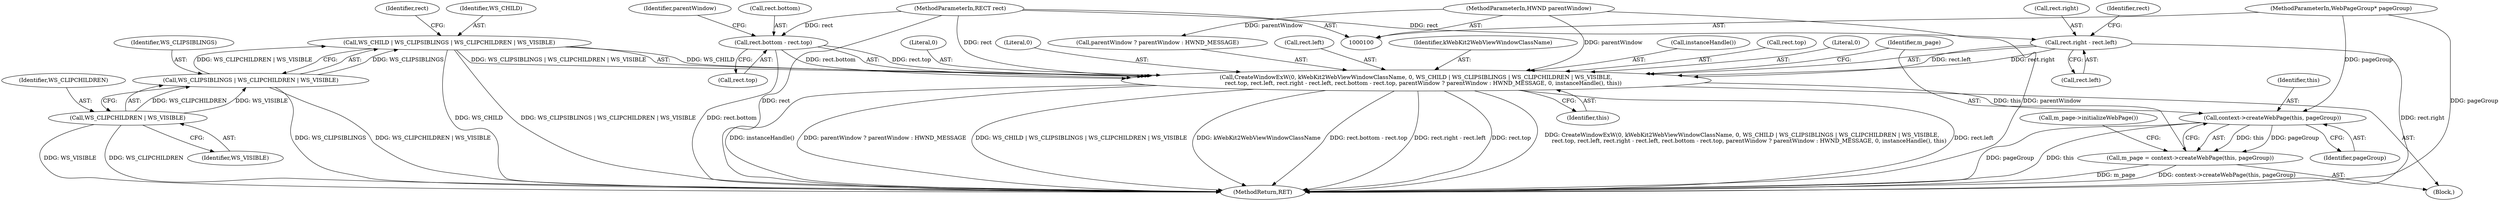digraph "0_Chrome_df831400bcb63db4259b5858281b1727ba972a2a_1@API" {
"1000147" [label="(Call,context->createWebPage(this, pageGroup))"];
"1000107" [label="(Call,CreateWindowExW(0, kWebKit2WebViewWindowClassName, 0, WS_CHILD | WS_CLIPSIBLINGS | WS_CLIPCHILDREN | WS_VISIBLE,\n        rect.top, rect.left, rect.right - rect.left, rect.bottom - rect.top, parentWindow ? parentWindow : HWND_MESSAGE, 0, instanceHandle(), this))"];
"1000111" [label="(Call,WS_CHILD | WS_CLIPSIBLINGS | WS_CLIPCHILDREN | WS_VISIBLE)"];
"1000113" [label="(Call,WS_CLIPSIBLINGS | WS_CLIPCHILDREN | WS_VISIBLE)"];
"1000115" [label="(Call,WS_CLIPCHILDREN | WS_VISIBLE)"];
"1000131" [label="(Call,rect.bottom - rect.top)"];
"1000101" [label="(MethodParameterIn,RECT rect)"];
"1000124" [label="(Call,rect.right - rect.left)"];
"1000104" [label="(MethodParameterIn,HWND parentWindow)"];
"1000103" [label="(MethodParameterIn,WebPageGroup* pageGroup)"];
"1000145" [label="(Call,m_page = context->createWebPage(this, pageGroup))"];
"1000116" [label="(Identifier,WS_CLIPCHILDREN)"];
"1000143" [label="(Call,instanceHandle())"];
"1000133" [label="(Identifier,rect)"];
"1000124" [label="(Call,rect.right - rect.left)"];
"1000114" [label="(Identifier,WS_CLIPSIBLINGS)"];
"1000128" [label="(Call,rect.left)"];
"1000150" [label="(Call,m_page->initializeWebPage())"];
"1000118" [label="(Call,rect.top)"];
"1000125" [label="(Call,rect.right)"];
"1000115" [label="(Call,WS_CLIPCHILDREN | WS_VISIBLE)"];
"1000119" [label="(Identifier,rect)"];
"1000142" [label="(Literal,0)"];
"1000105" [label="(Block,)"];
"1000162" [label="(MethodReturn,RET)"];
"1000110" [label="(Literal,0)"];
"1000145" [label="(Call,m_page = context->createWebPage(this, pageGroup))"];
"1000138" [label="(Call,parentWindow ? parentWindow : HWND_MESSAGE)"];
"1000108" [label="(Literal,0)"];
"1000144" [label="(Identifier,this)"];
"1000117" [label="(Identifier,WS_VISIBLE)"];
"1000107" [label="(Call,CreateWindowExW(0, kWebKit2WebViewWindowClassName, 0, WS_CHILD | WS_CLIPSIBLINGS | WS_CLIPCHILDREN | WS_VISIBLE,\n        rect.top, rect.left, rect.right - rect.left, rect.bottom - rect.top, parentWindow ? parentWindow : HWND_MESSAGE, 0, instanceHandle(), this))"];
"1000135" [label="(Call,rect.top)"];
"1000103" [label="(MethodParameterIn,WebPageGroup* pageGroup)"];
"1000146" [label="(Identifier,m_page)"];
"1000121" [label="(Call,rect.left)"];
"1000112" [label="(Identifier,WS_CHILD)"];
"1000111" [label="(Call,WS_CHILD | WS_CLIPSIBLINGS | WS_CLIPCHILDREN | WS_VISIBLE)"];
"1000101" [label="(MethodParameterIn,RECT rect)"];
"1000139" [label="(Identifier,parentWindow)"];
"1000148" [label="(Identifier,this)"];
"1000149" [label="(Identifier,pageGroup)"];
"1000113" [label="(Call,WS_CLIPSIBLINGS | WS_CLIPCHILDREN | WS_VISIBLE)"];
"1000109" [label="(Identifier,kWebKit2WebViewWindowClassName)"];
"1000132" [label="(Call,rect.bottom)"];
"1000147" [label="(Call,context->createWebPage(this, pageGroup))"];
"1000131" [label="(Call,rect.bottom - rect.top)"];
"1000104" [label="(MethodParameterIn,HWND parentWindow)"];
"1000147" -> "1000145"  [label="AST: "];
"1000147" -> "1000149"  [label="CFG: "];
"1000148" -> "1000147"  [label="AST: "];
"1000149" -> "1000147"  [label="AST: "];
"1000145" -> "1000147"  [label="CFG: "];
"1000147" -> "1000162"  [label="DDG: pageGroup"];
"1000147" -> "1000162"  [label="DDG: this"];
"1000147" -> "1000145"  [label="DDG: this"];
"1000147" -> "1000145"  [label="DDG: pageGroup"];
"1000107" -> "1000147"  [label="DDG: this"];
"1000103" -> "1000147"  [label="DDG: pageGroup"];
"1000107" -> "1000105"  [label="AST: "];
"1000107" -> "1000144"  [label="CFG: "];
"1000108" -> "1000107"  [label="AST: "];
"1000109" -> "1000107"  [label="AST: "];
"1000110" -> "1000107"  [label="AST: "];
"1000111" -> "1000107"  [label="AST: "];
"1000118" -> "1000107"  [label="AST: "];
"1000121" -> "1000107"  [label="AST: "];
"1000124" -> "1000107"  [label="AST: "];
"1000131" -> "1000107"  [label="AST: "];
"1000138" -> "1000107"  [label="AST: "];
"1000142" -> "1000107"  [label="AST: "];
"1000143" -> "1000107"  [label="AST: "];
"1000144" -> "1000107"  [label="AST: "];
"1000146" -> "1000107"  [label="CFG: "];
"1000107" -> "1000162"  [label="DDG: rect.top"];
"1000107" -> "1000162"  [label="DDG: CreateWindowExW(0, kWebKit2WebViewWindowClassName, 0, WS_CHILD | WS_CLIPSIBLINGS | WS_CLIPCHILDREN | WS_VISIBLE,\n        rect.top, rect.left, rect.right - rect.left, rect.bottom - rect.top, parentWindow ? parentWindow : HWND_MESSAGE, 0, instanceHandle(), this)"];
"1000107" -> "1000162"  [label="DDG: rect.left"];
"1000107" -> "1000162"  [label="DDG: instanceHandle()"];
"1000107" -> "1000162"  [label="DDG: parentWindow ? parentWindow : HWND_MESSAGE"];
"1000107" -> "1000162"  [label="DDG: WS_CHILD | WS_CLIPSIBLINGS | WS_CLIPCHILDREN | WS_VISIBLE"];
"1000107" -> "1000162"  [label="DDG: kWebKit2WebViewWindowClassName"];
"1000107" -> "1000162"  [label="DDG: rect.bottom - rect.top"];
"1000107" -> "1000162"  [label="DDG: rect.right - rect.left"];
"1000111" -> "1000107"  [label="DDG: WS_CHILD"];
"1000111" -> "1000107"  [label="DDG: WS_CLIPSIBLINGS | WS_CLIPCHILDREN | WS_VISIBLE"];
"1000131" -> "1000107"  [label="DDG: rect.top"];
"1000131" -> "1000107"  [label="DDG: rect.bottom"];
"1000101" -> "1000107"  [label="DDG: rect"];
"1000124" -> "1000107"  [label="DDG: rect.left"];
"1000124" -> "1000107"  [label="DDG: rect.right"];
"1000104" -> "1000107"  [label="DDG: parentWindow"];
"1000111" -> "1000113"  [label="CFG: "];
"1000112" -> "1000111"  [label="AST: "];
"1000113" -> "1000111"  [label="AST: "];
"1000119" -> "1000111"  [label="CFG: "];
"1000111" -> "1000162"  [label="DDG: WS_CHILD"];
"1000111" -> "1000162"  [label="DDG: WS_CLIPSIBLINGS | WS_CLIPCHILDREN | WS_VISIBLE"];
"1000113" -> "1000111"  [label="DDG: WS_CLIPSIBLINGS"];
"1000113" -> "1000111"  [label="DDG: WS_CLIPCHILDREN | WS_VISIBLE"];
"1000113" -> "1000115"  [label="CFG: "];
"1000114" -> "1000113"  [label="AST: "];
"1000115" -> "1000113"  [label="AST: "];
"1000113" -> "1000162"  [label="DDG: WS_CLIPSIBLINGS"];
"1000113" -> "1000162"  [label="DDG: WS_CLIPCHILDREN | WS_VISIBLE"];
"1000115" -> "1000113"  [label="DDG: WS_CLIPCHILDREN"];
"1000115" -> "1000113"  [label="DDG: WS_VISIBLE"];
"1000115" -> "1000117"  [label="CFG: "];
"1000116" -> "1000115"  [label="AST: "];
"1000117" -> "1000115"  [label="AST: "];
"1000115" -> "1000162"  [label="DDG: WS_VISIBLE"];
"1000115" -> "1000162"  [label="DDG: WS_CLIPCHILDREN"];
"1000131" -> "1000135"  [label="CFG: "];
"1000132" -> "1000131"  [label="AST: "];
"1000135" -> "1000131"  [label="AST: "];
"1000139" -> "1000131"  [label="CFG: "];
"1000131" -> "1000162"  [label="DDG: rect.bottom"];
"1000101" -> "1000131"  [label="DDG: rect"];
"1000101" -> "1000100"  [label="AST: "];
"1000101" -> "1000162"  [label="DDG: rect"];
"1000101" -> "1000124"  [label="DDG: rect"];
"1000124" -> "1000128"  [label="CFG: "];
"1000125" -> "1000124"  [label="AST: "];
"1000128" -> "1000124"  [label="AST: "];
"1000133" -> "1000124"  [label="CFG: "];
"1000124" -> "1000162"  [label="DDG: rect.right"];
"1000104" -> "1000100"  [label="AST: "];
"1000104" -> "1000162"  [label="DDG: parentWindow"];
"1000104" -> "1000138"  [label="DDG: parentWindow"];
"1000103" -> "1000100"  [label="AST: "];
"1000103" -> "1000162"  [label="DDG: pageGroup"];
"1000145" -> "1000105"  [label="AST: "];
"1000146" -> "1000145"  [label="AST: "];
"1000150" -> "1000145"  [label="CFG: "];
"1000145" -> "1000162"  [label="DDG: m_page"];
"1000145" -> "1000162"  [label="DDG: context->createWebPage(this, pageGroup)"];
}
